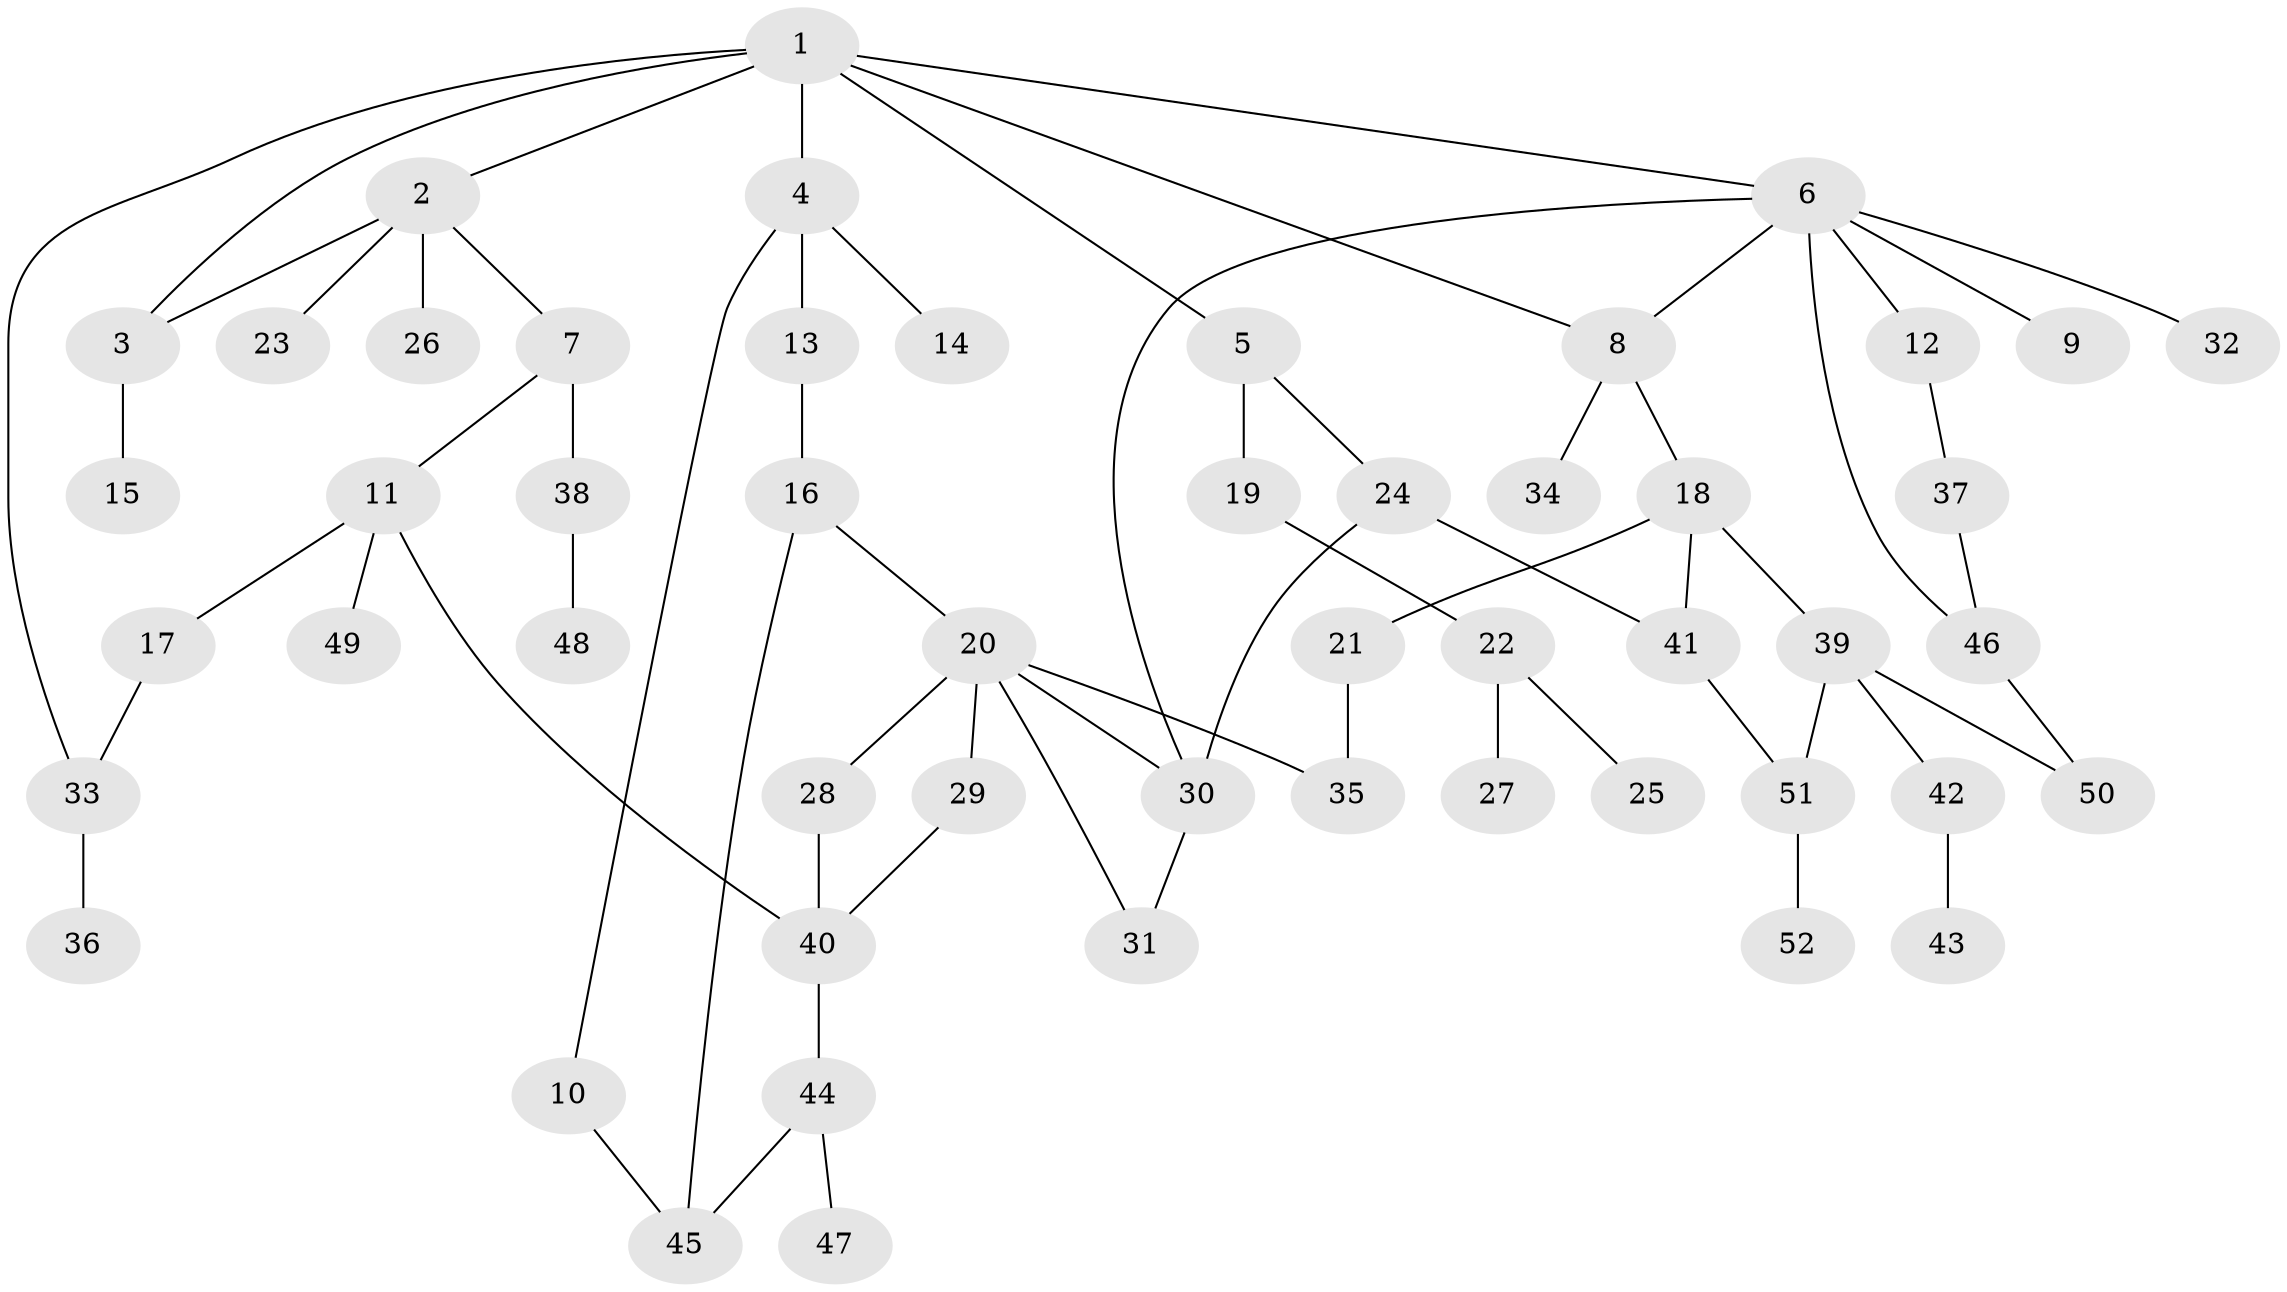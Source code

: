 // Generated by graph-tools (version 1.1) at 2025/41/03/09/25 04:41:33]
// undirected, 52 vertices, 66 edges
graph export_dot {
graph [start="1"]
  node [color=gray90,style=filled];
  1;
  2;
  3;
  4;
  5;
  6;
  7;
  8;
  9;
  10;
  11;
  12;
  13;
  14;
  15;
  16;
  17;
  18;
  19;
  20;
  21;
  22;
  23;
  24;
  25;
  26;
  27;
  28;
  29;
  30;
  31;
  32;
  33;
  34;
  35;
  36;
  37;
  38;
  39;
  40;
  41;
  42;
  43;
  44;
  45;
  46;
  47;
  48;
  49;
  50;
  51;
  52;
  1 -- 2;
  1 -- 3;
  1 -- 4;
  1 -- 5;
  1 -- 6;
  1 -- 8;
  1 -- 33;
  2 -- 7;
  2 -- 23;
  2 -- 26;
  2 -- 3;
  3 -- 15;
  4 -- 10;
  4 -- 13;
  4 -- 14;
  5 -- 19;
  5 -- 24;
  6 -- 9;
  6 -- 12;
  6 -- 30;
  6 -- 32;
  6 -- 46;
  6 -- 8;
  7 -- 11;
  7 -- 38;
  8 -- 18;
  8 -- 34;
  10 -- 45;
  11 -- 17;
  11 -- 40;
  11 -- 49;
  12 -- 37;
  13 -- 16;
  16 -- 20;
  16 -- 45;
  17 -- 33;
  18 -- 21;
  18 -- 39;
  18 -- 41;
  19 -- 22;
  20 -- 28;
  20 -- 29;
  20 -- 31;
  20 -- 35;
  20 -- 30;
  21 -- 35;
  22 -- 25;
  22 -- 27;
  24 -- 30;
  24 -- 41;
  28 -- 40;
  29 -- 40;
  30 -- 31;
  33 -- 36;
  37 -- 46;
  38 -- 48;
  39 -- 42;
  39 -- 51;
  39 -- 50;
  40 -- 44;
  41 -- 51;
  42 -- 43;
  44 -- 47;
  44 -- 45;
  46 -- 50;
  51 -- 52;
}
